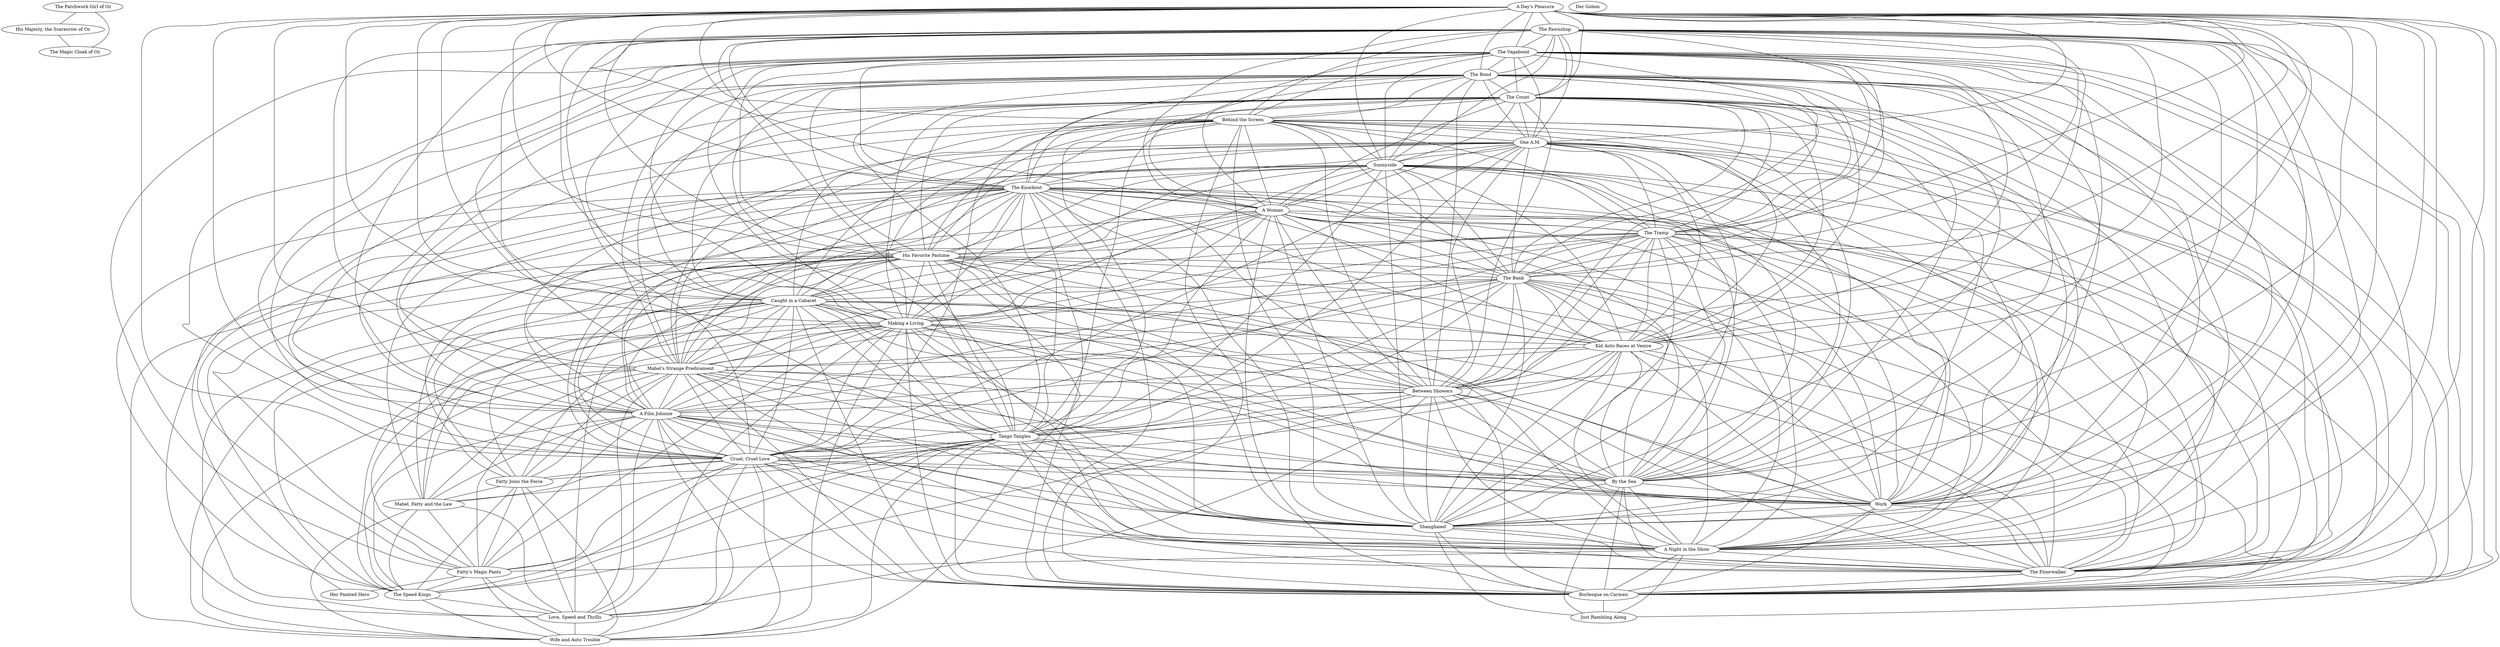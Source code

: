graph G {
n101[label="The Patchwork Girl of Oz"];
n102[label="His Majesty, the Scarecrow of Oz"];
n103[label="The Magic Cloak of Oz"];
n6082[label="A Day's Pleasure"];
n6083[label="The Pawnshop"];
n6084[label="The Vagabond"];
n6085[label="The Bond"];
n6086[label="The Count"];
n6087[label="Behind the Screen"];
n6088[label="One A.M."];
n6089[label="Sunnyside"];
n6090[label="The Knockout"];
n6091[label="A Woman"];
n6092[label="The Tramp"];
n6093[label="His Favorite Pastime"];
n6094[label="The Bank"];
n6095[label="Caught in a Cabaret"];
n6096[label="Making a Living"];
n6097[label="Kid Auto Races at Venice"];
n6098[label="Mabel's Strange Predicament"];
n6099[label="Between Showers"];
n6100[label="A Film Johnnie"];
n6101[label="Tango Tangles"];
n6102[label="Cruel, Cruel Love"];
n6103[label="By the Sea"];
n6104[label="Work"];
n6105[label="Shanghaied"];
n6106[label="A Night in the Show"];
n6108[label="The Floorwalker"];
n6109[label="Burlesque on Carmen"];
n7051[label="Der Golem"];
n7238[label="Just Rambling Along"];
n7245[label="Fatty Joins the Force"];
n7246[label="Mabel, Fatty and the Law"];
n7247[label="Fatty's Magic Pants"];
n7248[label="The Speed Kings"];
n7250[label="Love, Speed and Thrills"];
n7251[label="Her Painted Hero"];
n7252[label="Wife and Auto Trouble"];
n6085 -- n6106;
n6085 -- n6089;
n6085 -- n6102;
n6085 -- n6095;
n6085 -- n6098;
n6085 -- n6103;
n6085 -- n6092;
n6085 -- n6096;
n6085 -- n6090;
n6085 -- n6101;
n6085 -- n6097;
n6085 -- n6108;
n6085 -- n6091;
n6085 -- n6087;
n6085 -- n6100;
n6085 -- n6088;
n6085 -- n6093;
n6085 -- n6086;
n6085 -- n6105;
n6085 -- n6099;
n6085 -- n6104;
n6085 -- n6109;
n6085 -- n6094;
n101 -- n103;
n101 -- n102;
n6106 -- n7247;
n6106 -- n6108;
n6106 -- n7238;
n6106 -- n6109;
n6089 -- n6106;
n6089 -- n6102;
n6089 -- n6095;
n6089 -- n6098;
n6089 -- n6103;
n6089 -- n6092;
n6089 -- n6096;
n6089 -- n6090;
n6089 -- n6101;
n6089 -- n6097;
n6089 -- n6108;
n6089 -- n6091;
n6089 -- n6100;
n6089 -- n6093;
n6089 -- n6105;
n6089 -- n6099;
n6089 -- n6104;
n6089 -- n6109;
n6089 -- n6094;
n6102 -- n6106;
n6102 -- n7245;
n6102 -- n7247;
n6102 -- n6103;
n6102 -- n6108;
n6102 -- n7250;
n6102 -- n6105;
n6102 -- n7248;
n6102 -- n6104;
n6102 -- n6109;
n6102 -- n7252;
n6102 -- n7246;
n6095 -- n6106;
n6095 -- n6102;
n6095 -- n6098;
n6095 -- n7245;
n6095 -- n7247;
n6095 -- n6103;
n6095 -- n6096;
n6095 -- n6101;
n6095 -- n6097;
n6095 -- n6108;
n6095 -- n7250;
n6095 -- n6100;
n6095 -- n6105;
n6095 -- n7248;
n6095 -- n6099;
n6095 -- n6104;
n6095 -- n6109;
n6095 -- n7252;
n6095 -- n7246;
n6098 -- n6106;
n6098 -- n6102;
n6098 -- n7245;
n6098 -- n7247;
n6098 -- n6103;
n6098 -- n6101;
n6098 -- n6108;
n6098 -- n7250;
n6098 -- n6100;
n6098 -- n6105;
n6098 -- n7248;
n6098 -- n6099;
n6098 -- n6104;
n6098 -- n6109;
n6098 -- n7252;
n6098 -- n7246;
n7245 -- n7247;
n7245 -- n7250;
n7245 -- n7248;
n7245 -- n7252;
n7245 -- n7246;
n7247 -- n7250;
n7247 -- n7251;
n7247 -- n7248;
n7247 -- n7252;
n6103 -- n6106;
n6103 -- n6108;
n6103 -- n7238;
n6103 -- n6105;
n6103 -- n6104;
n6103 -- n6109;
n102 -- n103;
n6092 -- n6106;
n6092 -- n6102;
n6092 -- n6095;
n6092 -- n6098;
n6092 -- n6103;
n6092 -- n6096;
n6092 -- n6101;
n6092 -- n6097;
n6092 -- n6108;
n6092 -- n7238;
n6092 -- n6100;
n6092 -- n6093;
n6092 -- n6105;
n6092 -- n6099;
n6092 -- n6104;
n6092 -- n6109;
n6092 -- n6094;
n6096 -- n6106;
n6096 -- n6102;
n6096 -- n6098;
n6096 -- n7245;
n6096 -- n7247;
n6096 -- n6103;
n6096 -- n6101;
n6096 -- n6097;
n6096 -- n6108;
n6096 -- n7250;
n6096 -- n6100;
n6096 -- n6105;
n6096 -- n7248;
n6096 -- n6099;
n6096 -- n6104;
n6096 -- n6109;
n6096 -- n7252;
n6096 -- n7246;
n6090 -- n6106;
n6090 -- n6102;
n6090 -- n6095;
n6090 -- n6098;
n6090 -- n7245;
n6090 -- n7247;
n6090 -- n6103;
n6090 -- n6092;
n6090 -- n6096;
n6090 -- n6101;
n6090 -- n6097;
n6090 -- n6108;
n6090 -- n6091;
n6090 -- n7250;
n6090 -- n6100;
n6090 -- n6093;
n6090 -- n7251;
n6090 -- n6105;
n6090 -- n7248;
n6090 -- n6099;
n6090 -- n6104;
n6090 -- n6109;
n6090 -- n7252;
n6090 -- n7246;
n6090 -- n6094;
n6101 -- n6106;
n6101 -- n6102;
n6101 -- n7245;
n6101 -- n7247;
n6101 -- n6103;
n6101 -- n6108;
n6101 -- n7250;
n6101 -- n6105;
n6101 -- n7248;
n6101 -- n6104;
n6101 -- n6109;
n6101 -- n7252;
n6101 -- n7246;
n6097 -- n6106;
n6097 -- n6102;
n6097 -- n6098;
n6097 -- n6103;
n6097 -- n6101;
n6097 -- n6108;
n6097 -- n6100;
n6097 -- n6105;
n6097 -- n6099;
n6097 -- n6104;
n6097 -- n6109;
n6084 -- n6085;
n6084 -- n6106;
n6084 -- n6089;
n6084 -- n6102;
n6084 -- n6095;
n6084 -- n6098;
n6084 -- n7247;
n6084 -- n6103;
n6084 -- n6092;
n6084 -- n6096;
n6084 -- n6090;
n6084 -- n6101;
n6084 -- n6097;
n6084 -- n6108;
n6084 -- n6091;
n6084 -- n6087;
n6084 -- n6100;
n6084 -- n6088;
n6084 -- n6093;
n6084 -- n6086;
n6084 -- n6105;
n6084 -- n6099;
n6084 -- n6104;
n6084 -- n6109;
n6084 -- n6094;
n6108 -- n6109;
n6091 -- n6106;
n6091 -- n6102;
n6091 -- n6095;
n6091 -- n6098;
n6091 -- n6103;
n6091 -- n6092;
n6091 -- n6096;
n6091 -- n6101;
n6091 -- n6097;
n6091 -- n6108;
n6091 -- n6100;
n6091 -- n6093;
n6091 -- n6105;
n6091 -- n6099;
n6091 -- n6104;
n6091 -- n6109;
n6091 -- n6094;
n6087 -- n6106;
n6087 -- n6089;
n6087 -- n6102;
n6087 -- n6095;
n6087 -- n6098;
n6087 -- n6103;
n6087 -- n6092;
n6087 -- n6096;
n6087 -- n6090;
n6087 -- n6101;
n6087 -- n6097;
n6087 -- n6108;
n6087 -- n6091;
n6087 -- n6100;
n6087 -- n6088;
n6087 -- n6093;
n6087 -- n6105;
n6087 -- n6099;
n6087 -- n6104;
n6087 -- n6109;
n6087 -- n6094;
n7250 -- n7252;
n6100 -- n6106;
n6100 -- n6102;
n6100 -- n7245;
n6100 -- n7247;
n6100 -- n6103;
n6100 -- n6101;
n6100 -- n6108;
n6100 -- n7250;
n6100 -- n6105;
n6100 -- n7248;
n6100 -- n6104;
n6100 -- n6109;
n6100 -- n7252;
n6100 -- n7246;
n6083 -- n6085;
n6083 -- n6106;
n6083 -- n6089;
n6083 -- n6102;
n6083 -- n6095;
n6083 -- n6098;
n6083 -- n6103;
n6083 -- n6092;
n6083 -- n6096;
n6083 -- n6090;
n6083 -- n6101;
n6083 -- n6097;
n6083 -- n6084;
n6083 -- n6108;
n6083 -- n6091;
n6083 -- n6087;
n6083 -- n6100;
n6083 -- n6088;
n6083 -- n6093;
n6083 -- n6086;
n6083 -- n6105;
n6083 -- n6099;
n6083 -- n6104;
n6083 -- n6109;
n6083 -- n6094;
n6088 -- n6106;
n6088 -- n6089;
n6088 -- n6102;
n6088 -- n6095;
n6088 -- n6098;
n6088 -- n6103;
n6088 -- n6092;
n6088 -- n6096;
n6088 -- n6090;
n6088 -- n6101;
n6088 -- n6097;
n6088 -- n6108;
n6088 -- n6091;
n6088 -- n6100;
n6088 -- n6093;
n6088 -- n6105;
n6088 -- n6099;
n6088 -- n6104;
n6088 -- n6109;
n6088 -- n6094;
n6093 -- n6106;
n6093 -- n6102;
n6093 -- n6095;
n6093 -- n6098;
n6093 -- n7245;
n6093 -- n7247;
n6093 -- n6103;
n6093 -- n6096;
n6093 -- n6101;
n6093 -- n6097;
n6093 -- n6108;
n6093 -- n7250;
n6093 -- n6100;
n6093 -- n6105;
n6093 -- n7248;
n6093 -- n6099;
n6093 -- n6104;
n6093 -- n6109;
n6093 -- n7252;
n6093 -- n7246;
n6093 -- n6094;
n6086 -- n6106;
n6086 -- n6089;
n6086 -- n6102;
n6086 -- n6095;
n6086 -- n6098;
n6086 -- n6103;
n6086 -- n6092;
n6086 -- n6096;
n6086 -- n6090;
n6086 -- n6101;
n6086 -- n6097;
n6086 -- n6108;
n6086 -- n6091;
n6086 -- n6087;
n6086 -- n6100;
n6086 -- n6088;
n6086 -- n6093;
n6086 -- n6105;
n6086 -- n6099;
n6086 -- n6104;
n6086 -- n6109;
n6086 -- n6094;
n6105 -- n6106;
n6105 -- n6108;
n6105 -- n7238;
n6105 -- n6109;
n7248 -- n7250;
n7248 -- n7252;
n6099 -- n6106;
n6099 -- n6102;
n6099 -- n6103;
n6099 -- n6101;
n6099 -- n6108;
n6099 -- n7250;
n6099 -- n6100;
n6099 -- n6105;
n6099 -- n7248;
n6099 -- n6104;
n6099 -- n6109;
n6082 -- n6085;
n6082 -- n6106;
n6082 -- n6089;
n6082 -- n6102;
n6082 -- n6095;
n6082 -- n6098;
n6082 -- n6103;
n6082 -- n6092;
n6082 -- n6096;
n6082 -- n6090;
n6082 -- n6101;
n6082 -- n6097;
n6082 -- n6084;
n6082 -- n6108;
n6082 -- n6091;
n6082 -- n6087;
n6082 -- n6100;
n6082 -- n6083;
n6082 -- n6088;
n6082 -- n6093;
n6082 -- n6086;
n6082 -- n6105;
n6082 -- n6099;
n6082 -- n6104;
n6082 -- n6109;
n6082 -- n6094;
n6104 -- n6106;
n6104 -- n6108;
n6104 -- n6105;
n6104 -- n6109;
n6109 -- n7238;
n7246 -- n7247;
n7246 -- n7250;
n7246 -- n7248;
n7246 -- n7252;
n6094 -- n6106;
n6094 -- n6102;
n6094 -- n6095;
n6094 -- n6098;
n6094 -- n6103;
n6094 -- n6096;
n6094 -- n6101;
n6094 -- n6097;
n6094 -- n6108;
n6094 -- n6100;
n6094 -- n6105;
n6094 -- n6099;
n6094 -- n6104;
n6094 -- n6109;
}
